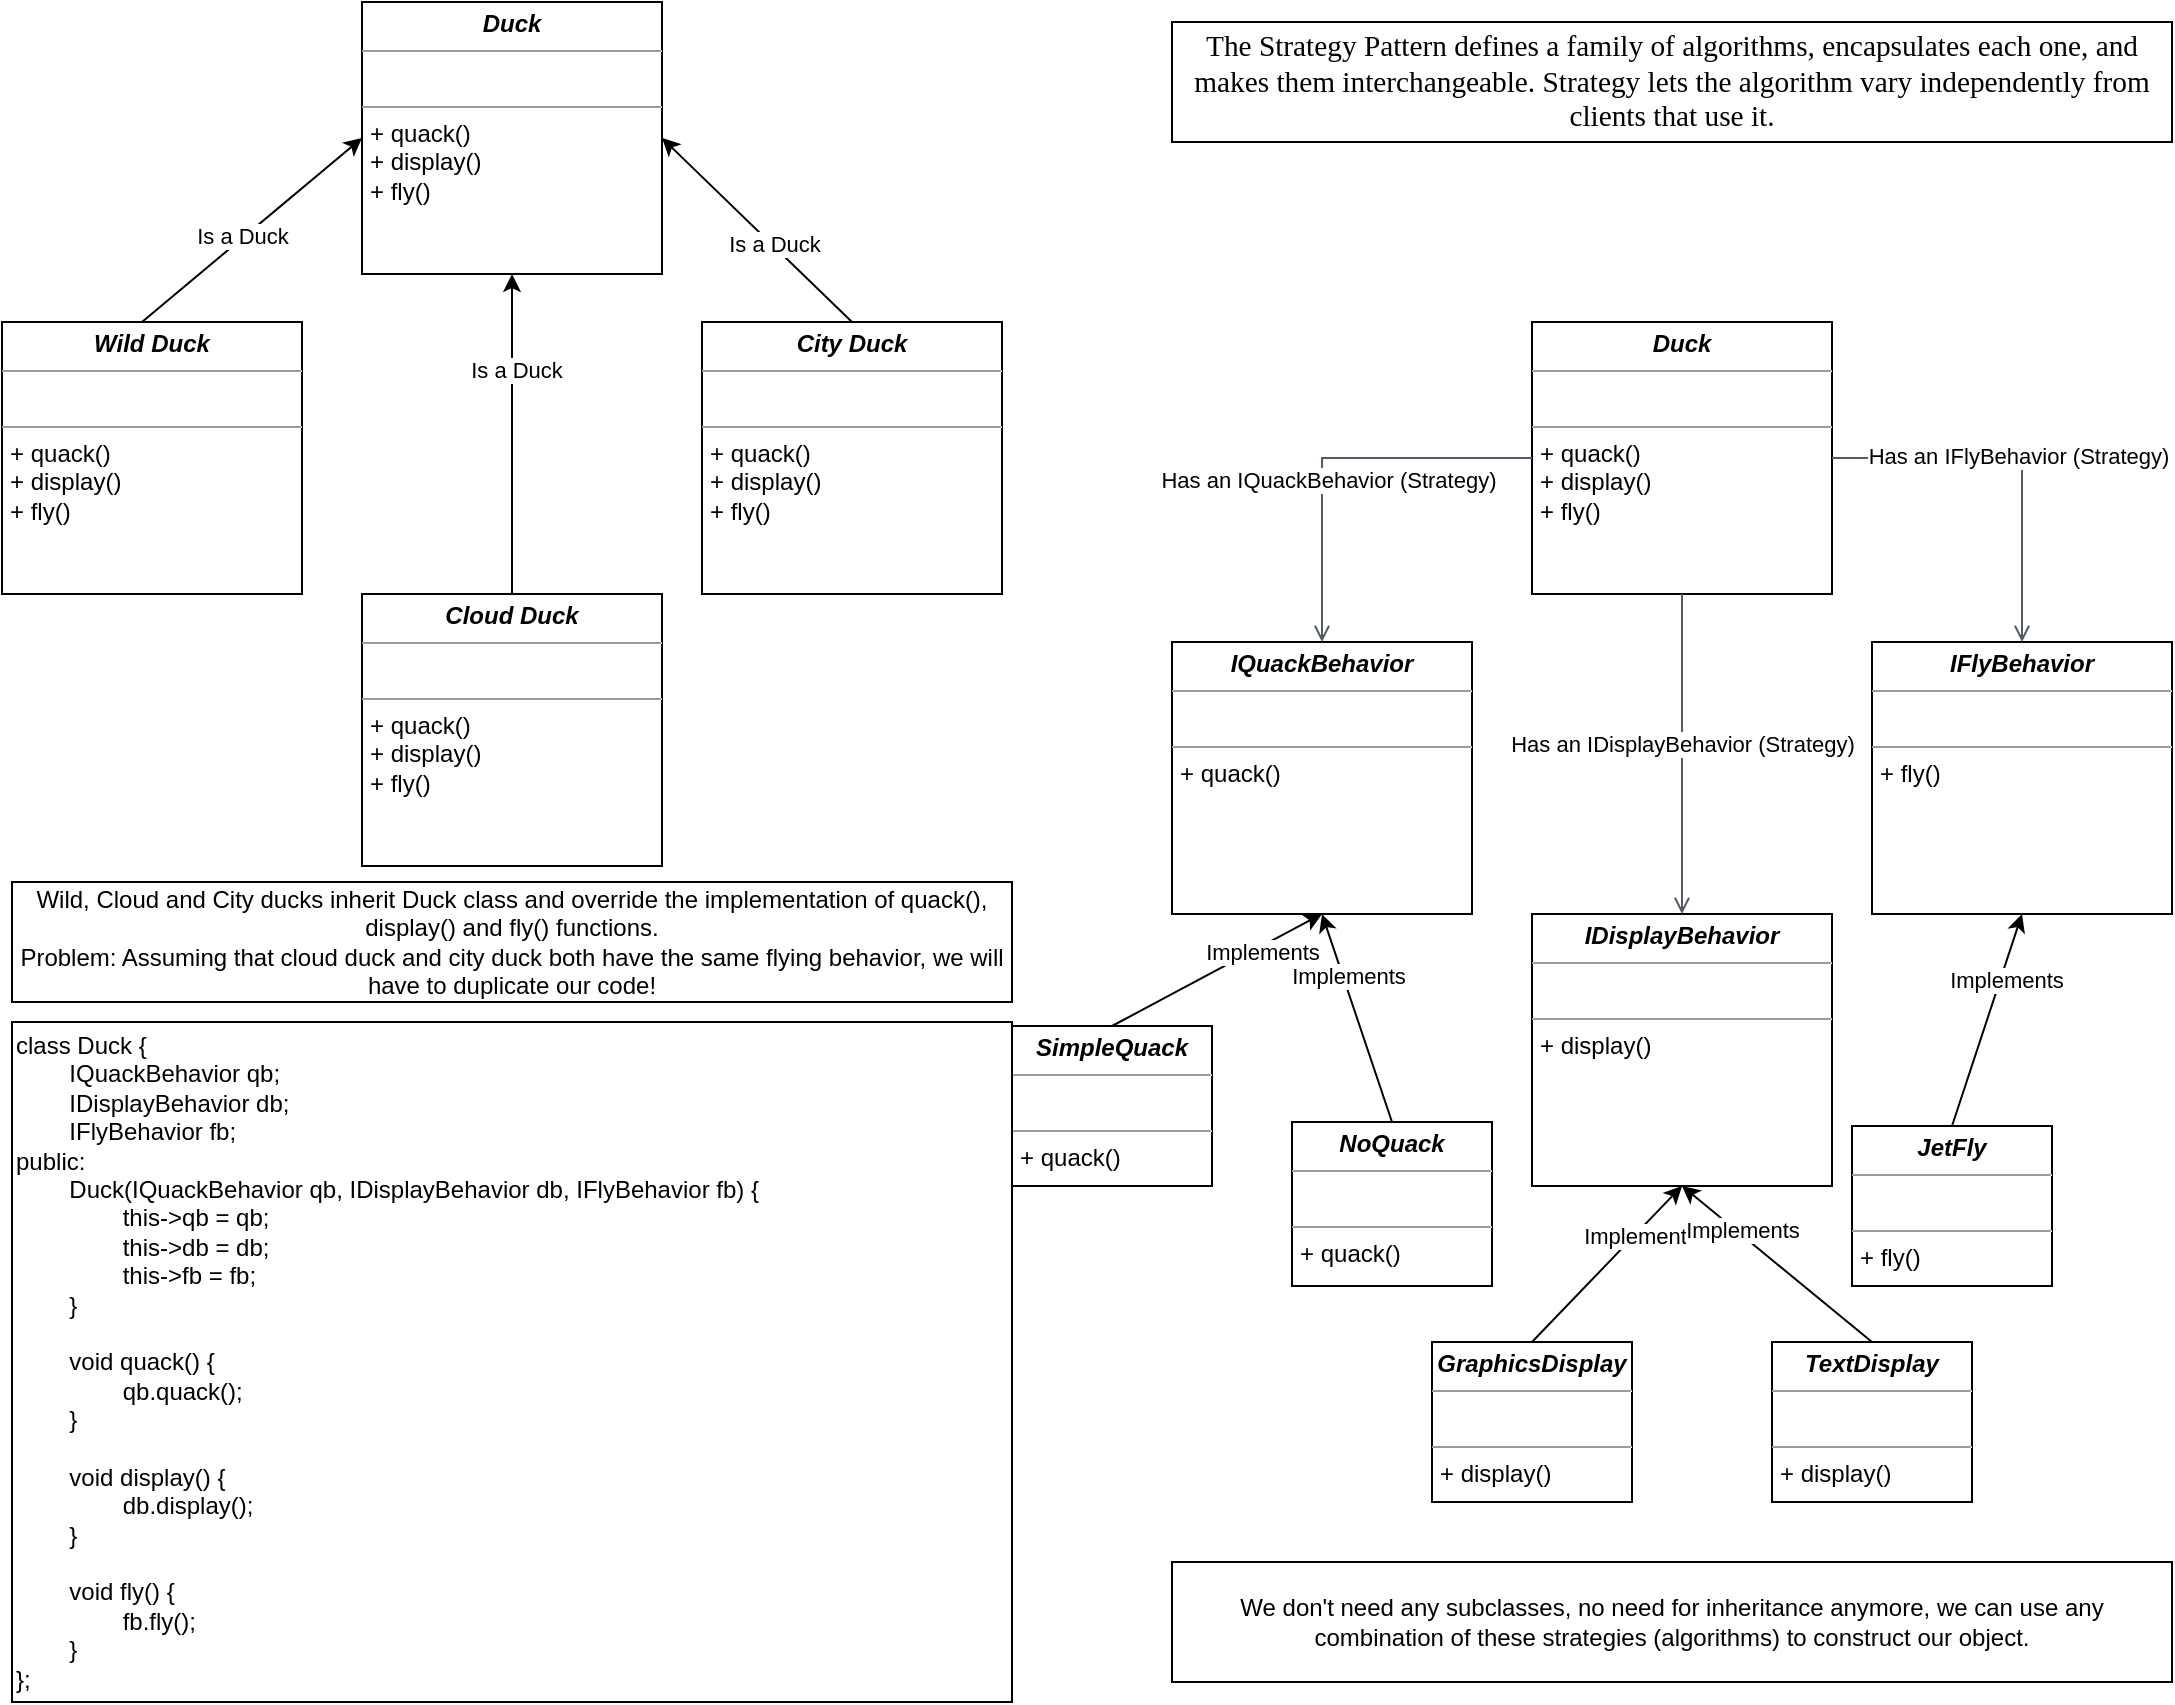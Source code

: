 <mxfile version="18.0.5" type="device"><diagram name="Page-1" id="6133507b-19e7-1e82-6fc7-422aa6c4b21f"><mxGraphModel dx="830" dy="546" grid="1" gridSize="10" guides="1" tooltips="1" connect="1" arrows="1" fold="1" page="1" pageScale="1" pageWidth="1100" pageHeight="850" background="none" math="0" shadow="0"><root><mxCell id="0"/><mxCell id="1" parent="0"/><mxCell id="b94bc138ca980ef-1" value="&lt;p style=&quot;margin:0px;margin-top:4px;text-align:center;&quot;&gt;&lt;i&gt;&lt;b&gt;Duck&lt;/b&gt;&lt;/i&gt;&lt;/p&gt;&lt;hr size=&quot;1&quot;&gt;&lt;p style=&quot;margin:0px;margin-left:4px;&quot;&gt;&lt;br&gt;&lt;/p&gt;&lt;hr size=&quot;1&quot;&gt;&lt;p style=&quot;margin:0px;margin-left:4px;&quot;&gt;+ quack()&lt;/p&gt;&lt;p style=&quot;margin:0px;margin-left:4px;&quot;&gt;+ display()&lt;/p&gt;&lt;p style=&quot;margin:0px;margin-left:4px;&quot;&gt;+ fly()&lt;/p&gt;" style="verticalAlign=top;align=left;overflow=fill;fontSize=12;fontFamily=Helvetica;html=1;rounded=0;shadow=0;comic=0;labelBackgroundColor=none;strokeWidth=1" parent="1" vertex="1"><mxGeometry x="180" width="150" height="136" as="geometry"/></mxCell><mxCell id="KeTgWe-sEjG6Oq6fFaQN-3" value="&lt;p style=&quot;margin:0px;margin-top:4px;text-align:center;&quot;&gt;&lt;i&gt;&lt;b&gt;Wild Duck&lt;/b&gt;&lt;/i&gt;&lt;/p&gt;&lt;hr size=&quot;1&quot;&gt;&lt;p style=&quot;margin:0px;margin-left:4px;&quot;&gt;&lt;br&gt;&lt;/p&gt;&lt;hr size=&quot;1&quot;&gt;&lt;p style=&quot;margin:0px;margin-left:4px;&quot;&gt;+ quack()&lt;/p&gt;&lt;p style=&quot;margin:0px;margin-left:4px;&quot;&gt;+ display()&lt;/p&gt;&lt;p style=&quot;margin:0px;margin-left:4px;&quot;&gt;+ fly()&lt;/p&gt;" style="verticalAlign=top;align=left;overflow=fill;fontSize=12;fontFamily=Helvetica;html=1;rounded=0;shadow=0;comic=0;labelBackgroundColor=none;strokeWidth=1" vertex="1" parent="1"><mxGeometry y="160" width="150" height="136" as="geometry"/></mxCell><mxCell id="KeTgWe-sEjG6Oq6fFaQN-4" value="&lt;p style=&quot;margin:0px;margin-top:4px;text-align:center;&quot;&gt;&lt;i&gt;&lt;b&gt;City Duck&lt;/b&gt;&lt;/i&gt;&lt;/p&gt;&lt;hr size=&quot;1&quot;&gt;&lt;p style=&quot;margin:0px;margin-left:4px;&quot;&gt;&lt;br&gt;&lt;/p&gt;&lt;hr size=&quot;1&quot;&gt;&lt;p style=&quot;margin:0px;margin-left:4px;&quot;&gt;+ quack()&lt;/p&gt;&lt;p style=&quot;margin:0px;margin-left:4px;&quot;&gt;+ display()&lt;/p&gt;&lt;p style=&quot;margin:0px;margin-left:4px;&quot;&gt;+ fly()&lt;/p&gt;" style="verticalAlign=top;align=left;overflow=fill;fontSize=12;fontFamily=Helvetica;html=1;rounded=0;shadow=0;comic=0;labelBackgroundColor=none;strokeWidth=1" vertex="1" parent="1"><mxGeometry x="350" y="160" width="150" height="136" as="geometry"/></mxCell><mxCell id="KeTgWe-sEjG6Oq6fFaQN-6" value="" style="endArrow=classic;html=1;rounded=0;entryX=0;entryY=0.5;entryDx=0;entryDy=0;" edge="1" parent="1" target="b94bc138ca980ef-1"><mxGeometry width="50" height="50" relative="1" as="geometry"><mxPoint x="70" y="160" as="sourcePoint"/><mxPoint x="120" y="110" as="targetPoint"/></mxGeometry></mxCell><mxCell id="KeTgWe-sEjG6Oq6fFaQN-21" value="Is a Duck" style="edgeLabel;html=1;align=center;verticalAlign=middle;resizable=0;points=[];" vertex="1" connectable="0" parent="KeTgWe-sEjG6Oq6fFaQN-6"><mxGeometry x="-0.08" y="1" relative="1" as="geometry"><mxPoint as="offset"/></mxGeometry></mxCell><mxCell id="KeTgWe-sEjG6Oq6fFaQN-7" value="" style="endArrow=classic;html=1;rounded=0;entryX=1;entryY=0.5;entryDx=0;entryDy=0;exitX=0.5;exitY=0;exitDx=0;exitDy=0;" edge="1" parent="1" source="KeTgWe-sEjG6Oq6fFaQN-4" target="b94bc138ca980ef-1"><mxGeometry width="50" height="50" relative="1" as="geometry"><mxPoint x="430" y="160" as="sourcePoint"/><mxPoint x="480" y="110" as="targetPoint"/></mxGeometry></mxCell><mxCell id="KeTgWe-sEjG6Oq6fFaQN-20" value="Is a Duck" style="edgeLabel;html=1;align=center;verticalAlign=middle;resizable=0;points=[];" vertex="1" connectable="0" parent="KeTgWe-sEjG6Oq6fFaQN-7"><mxGeometry x="-0.166" y="-1" relative="1" as="geometry"><mxPoint as="offset"/></mxGeometry></mxCell><mxCell id="KeTgWe-sEjG6Oq6fFaQN-8" value="&lt;p style=&quot;margin:0px;margin-top:4px;text-align:center;&quot;&gt;&lt;i&gt;&lt;b&gt;Cloud Duck&lt;/b&gt;&lt;/i&gt;&lt;/p&gt;&lt;hr size=&quot;1&quot;&gt;&lt;p style=&quot;margin:0px;margin-left:4px;&quot;&gt;&lt;br&gt;&lt;/p&gt;&lt;hr size=&quot;1&quot;&gt;&lt;p style=&quot;margin:0px;margin-left:4px;&quot;&gt;+ quack()&lt;/p&gt;&lt;p style=&quot;margin:0px;margin-left:4px;&quot;&gt;+ display()&lt;/p&gt;&lt;p style=&quot;margin:0px;margin-left:4px;&quot;&gt;+ fly()&lt;/p&gt;" style="verticalAlign=top;align=left;overflow=fill;fontSize=12;fontFamily=Helvetica;html=1;rounded=0;shadow=0;comic=0;labelBackgroundColor=none;strokeWidth=1" vertex="1" parent="1"><mxGeometry x="180" y="296" width="150" height="136" as="geometry"/></mxCell><mxCell id="KeTgWe-sEjG6Oq6fFaQN-9" value="" style="endArrow=classic;html=1;rounded=0;exitX=0.5;exitY=0;exitDx=0;exitDy=0;entryX=0.5;entryY=1;entryDx=0;entryDy=0;" edge="1" parent="1" source="KeTgWe-sEjG6Oq6fFaQN-8" target="b94bc138ca980ef-1"><mxGeometry width="50" height="50" relative="1" as="geometry"><mxPoint x="250" y="240" as="sourcePoint"/><mxPoint x="300" y="190" as="targetPoint"/></mxGeometry></mxCell><mxCell id="KeTgWe-sEjG6Oq6fFaQN-19" value="Is a Duck" style="edgeLabel;html=1;align=center;verticalAlign=middle;resizable=0;points=[];" vertex="1" connectable="0" parent="KeTgWe-sEjG6Oq6fFaQN-9"><mxGeometry x="0.4" y="-2" relative="1" as="geometry"><mxPoint as="offset"/></mxGeometry></mxCell><mxCell id="KeTgWe-sEjG6Oq6fFaQN-10" value="Wild, Cloud and City ducks inherit Duck class and override the implementation of quack(), display() and fly() functions.&lt;br&gt;Problem: Assuming that cloud duck and city duck both have the same flying behavior, we will have to duplicate our code!" style="rounded=0;whiteSpace=wrap;html=1;" vertex="1" parent="1"><mxGeometry x="5" y="440" width="500" height="60" as="geometry"/></mxCell><mxCell id="KeTgWe-sEjG6Oq6fFaQN-11" value="&lt;p style=&quot;margin:0px;margin-top:4px;text-align:center;&quot;&gt;&lt;i&gt;&lt;b&gt;Duck&lt;/b&gt;&lt;/i&gt;&lt;/p&gt;&lt;hr size=&quot;1&quot;&gt;&lt;p style=&quot;margin:0px;margin-left:4px;&quot;&gt;&lt;br&gt;&lt;/p&gt;&lt;hr size=&quot;1&quot;&gt;&lt;p style=&quot;margin:0px;margin-left:4px;&quot;&gt;+ quack()&lt;/p&gt;&lt;p style=&quot;margin:0px;margin-left:4px;&quot;&gt;+ display()&lt;/p&gt;&lt;p style=&quot;margin:0px;margin-left:4px;&quot;&gt;+ fly()&lt;/p&gt;" style="verticalAlign=top;align=left;overflow=fill;fontSize=12;fontFamily=Helvetica;html=1;rounded=0;shadow=0;comic=0;labelBackgroundColor=none;strokeWidth=1" vertex="1" parent="1"><mxGeometry x="765" y="160" width="150" height="136" as="geometry"/></mxCell><mxCell id="KeTgWe-sEjG6Oq6fFaQN-12" value="&lt;p style=&quot;margin:0px;margin-top:4px;text-align:center;&quot;&gt;&lt;i&gt;&lt;b&gt;IQuackBehavior&lt;/b&gt;&lt;/i&gt;&lt;/p&gt;&lt;hr size=&quot;1&quot;&gt;&lt;p style=&quot;margin:0px;margin-left:4px;&quot;&gt;&lt;br&gt;&lt;/p&gt;&lt;hr size=&quot;1&quot;&gt;&lt;p style=&quot;margin:0px;margin-left:4px;&quot;&gt;+ quack()&lt;/p&gt;" style="verticalAlign=top;align=left;overflow=fill;fontSize=12;fontFamily=Helvetica;html=1;rounded=0;shadow=0;comic=0;labelBackgroundColor=none;strokeWidth=1" vertex="1" parent="1"><mxGeometry x="585" y="320" width="150" height="136" as="geometry"/></mxCell><mxCell id="KeTgWe-sEjG6Oq6fFaQN-13" value="&lt;p style=&quot;margin:0px;margin-top:4px;text-align:center;&quot;&gt;&lt;i&gt;&lt;b&gt;IFlyBehavior&lt;/b&gt;&lt;/i&gt;&lt;/p&gt;&lt;hr size=&quot;1&quot;&gt;&lt;p style=&quot;margin:0px;margin-left:4px;&quot;&gt;&lt;br&gt;&lt;/p&gt;&lt;hr size=&quot;1&quot;&gt;&lt;p style=&quot;margin:0px;margin-left:4px;&quot;&gt;+ fly()&lt;br&gt;&lt;/p&gt;" style="verticalAlign=top;align=left;overflow=fill;fontSize=12;fontFamily=Helvetica;html=1;rounded=0;shadow=0;comic=0;labelBackgroundColor=none;strokeWidth=1" vertex="1" parent="1"><mxGeometry x="935" y="320" width="150" height="136" as="geometry"/></mxCell><mxCell id="KeTgWe-sEjG6Oq6fFaQN-16" value="&lt;p style=&quot;margin:0px;margin-top:4px;text-align:center;&quot;&gt;&lt;i&gt;&lt;b&gt;IDisplayBehavior&lt;/b&gt;&lt;/i&gt;&lt;/p&gt;&lt;hr size=&quot;1&quot;&gt;&lt;p style=&quot;margin:0px;margin-left:4px;&quot;&gt;&lt;br&gt;&lt;/p&gt;&lt;hr size=&quot;1&quot;&gt;&lt;p style=&quot;margin:0px;margin-left:4px;&quot;&gt;+ display()&lt;/p&gt;" style="verticalAlign=top;align=left;overflow=fill;fontSize=12;fontFamily=Helvetica;html=1;rounded=0;shadow=0;comic=0;labelBackgroundColor=none;strokeWidth=1" vertex="1" parent="1"><mxGeometry x="765" y="456" width="150" height="136" as="geometry"/></mxCell><mxCell id="KeTgWe-sEjG6Oq6fFaQN-18" value="We don't need any subclasses, no need for inheritance anymore, we can use any combination of these strategies (algorithms) to construct our object." style="rounded=0;whiteSpace=wrap;html=1;" vertex="1" parent="1"><mxGeometry x="585" y="780" width="500" height="60" as="geometry"/></mxCell><mxCell id="KeTgWe-sEjG6Oq6fFaQN-23" value="" style="edgeStyle=orthogonalEdgeStyle;html=1;endArrow=open;elbow=vertical;startArrow=none;endFill=0;strokeColor=#545B64;rounded=0;entryX=0.5;entryY=0;entryDx=0;entryDy=0;exitX=0;exitY=0.5;exitDx=0;exitDy=0;" edge="1" parent="1" source="KeTgWe-sEjG6Oq6fFaQN-11" target="KeTgWe-sEjG6Oq6fFaQN-12"><mxGeometry width="100" relative="1" as="geometry"><mxPoint x="595" y="227.5" as="sourcePoint"/><mxPoint x="695" y="227.5" as="targetPoint"/></mxGeometry></mxCell><mxCell id="KeTgWe-sEjG6Oq6fFaQN-24" value="Has an IQuackBehavior&amp;nbsp;(Strategy)" style="edgeLabel;html=1;align=center;verticalAlign=middle;resizable=0;points=[];" vertex="1" connectable="0" parent="KeTgWe-sEjG6Oq6fFaQN-23"><mxGeometry x="0.178" y="3" relative="1" as="geometry"><mxPoint as="offset"/></mxGeometry></mxCell><mxCell id="KeTgWe-sEjG6Oq6fFaQN-26" value="" style="edgeStyle=orthogonalEdgeStyle;html=1;endArrow=open;elbow=vertical;startArrow=none;endFill=0;strokeColor=#545B64;rounded=0;entryX=0.5;entryY=0;entryDx=0;entryDy=0;" edge="1" parent="1" source="KeTgWe-sEjG6Oq6fFaQN-11" target="KeTgWe-sEjG6Oq6fFaQN-13"><mxGeometry width="100" relative="1" as="geometry"><mxPoint x="815" y="380" as="sourcePoint"/><mxPoint x="915" y="380" as="targetPoint"/></mxGeometry></mxCell><mxCell id="KeTgWe-sEjG6Oq6fFaQN-27" value="Has an IFlyBehavior (Strategy)" style="edgeLabel;html=1;align=center;verticalAlign=middle;resizable=0;points=[];" vertex="1" connectable="0" parent="KeTgWe-sEjG6Oq6fFaQN-26"><mxGeometry x="-0.005" y="1" relative="1" as="geometry"><mxPoint as="offset"/></mxGeometry></mxCell><mxCell id="KeTgWe-sEjG6Oq6fFaQN-28" value="" style="edgeStyle=orthogonalEdgeStyle;html=1;endArrow=open;elbow=vertical;startArrow=none;endFill=0;strokeColor=#545B64;rounded=0;entryX=0.5;entryY=0;entryDx=0;entryDy=0;exitX=0.5;exitY=1;exitDx=0;exitDy=0;" edge="1" parent="1" source="KeTgWe-sEjG6Oq6fFaQN-11" target="KeTgWe-sEjG6Oq6fFaQN-16"><mxGeometry width="100" relative="1" as="geometry"><mxPoint x="815" y="380" as="sourcePoint"/><mxPoint x="915" y="380" as="targetPoint"/></mxGeometry></mxCell><mxCell id="KeTgWe-sEjG6Oq6fFaQN-29" value="Has an IDisplayBehavior&amp;nbsp;(Strategy)" style="edgeLabel;html=1;align=center;verticalAlign=middle;resizable=0;points=[];" vertex="1" connectable="0" parent="KeTgWe-sEjG6Oq6fFaQN-28"><mxGeometry x="-0.062" relative="1" as="geometry"><mxPoint as="offset"/></mxGeometry></mxCell><mxCell id="KeTgWe-sEjG6Oq6fFaQN-30" value="&lt;p style=&quot;margin:0px;margin-top:4px;text-align:center;&quot;&gt;&lt;i&gt;&lt;b&gt;SimpleQuack&lt;/b&gt;&lt;/i&gt;&lt;/p&gt;&lt;hr size=&quot;1&quot;&gt;&lt;p style=&quot;margin:0px;margin-left:4px;&quot;&gt;&lt;br&gt;&lt;/p&gt;&lt;hr size=&quot;1&quot;&gt;&lt;p style=&quot;margin:0px;margin-left:4px;&quot;&gt;+ quack()&lt;/p&gt;" style="verticalAlign=top;align=left;overflow=fill;fontSize=12;fontFamily=Helvetica;html=1;rounded=0;shadow=0;comic=0;labelBackgroundColor=none;strokeWidth=1" vertex="1" parent="1"><mxGeometry x="505" y="512" width="100" height="80" as="geometry"/></mxCell><mxCell id="KeTgWe-sEjG6Oq6fFaQN-31" value="&lt;p style=&quot;margin:0px;margin-top:4px;text-align:center;&quot;&gt;&lt;i&gt;&lt;b&gt;NoQuack&lt;/b&gt;&lt;/i&gt;&lt;/p&gt;&lt;hr size=&quot;1&quot;&gt;&lt;p style=&quot;margin:0px;margin-left:4px;&quot;&gt;&lt;br&gt;&lt;/p&gt;&lt;hr size=&quot;1&quot;&gt;&lt;p style=&quot;margin:0px;margin-left:4px;&quot;&gt;+ quack()&lt;/p&gt;" style="verticalAlign=top;align=left;overflow=fill;fontSize=12;fontFamily=Helvetica;html=1;rounded=0;shadow=0;comic=0;labelBackgroundColor=none;strokeWidth=1" vertex="1" parent="1"><mxGeometry x="645" y="560" width="100" height="82" as="geometry"/></mxCell><mxCell id="KeTgWe-sEjG6Oq6fFaQN-32" value="" style="endArrow=classic;html=1;rounded=0;exitX=0.5;exitY=0;exitDx=0;exitDy=0;entryX=0.5;entryY=1;entryDx=0;entryDy=0;" edge="1" parent="1" source="KeTgWe-sEjG6Oq6fFaQN-30" target="KeTgWe-sEjG6Oq6fFaQN-12"><mxGeometry width="50" height="50" relative="1" as="geometry"><mxPoint x="554.5" y="480" as="sourcePoint"/><mxPoint x="554.5" y="320" as="targetPoint"/></mxGeometry></mxCell><mxCell id="KeTgWe-sEjG6Oq6fFaQN-33" value="Implements" style="edgeLabel;html=1;align=center;verticalAlign=middle;resizable=0;points=[];" vertex="1" connectable="0" parent="KeTgWe-sEjG6Oq6fFaQN-32"><mxGeometry x="0.4" y="-2" relative="1" as="geometry"><mxPoint as="offset"/></mxGeometry></mxCell><mxCell id="KeTgWe-sEjG6Oq6fFaQN-34" value="" style="endArrow=classic;html=1;rounded=0;exitX=0.5;exitY=0;exitDx=0;exitDy=0;entryX=0.5;entryY=1;entryDx=0;entryDy=0;" edge="1" parent="1" source="KeTgWe-sEjG6Oq6fFaQN-31" target="KeTgWe-sEjG6Oq6fFaQN-12"><mxGeometry width="50" height="50" relative="1" as="geometry"><mxPoint x="685" y="550" as="sourcePoint"/><mxPoint x="685" y="390" as="targetPoint"/></mxGeometry></mxCell><mxCell id="KeTgWe-sEjG6Oq6fFaQN-35" value="Implements" style="edgeLabel;html=1;align=center;verticalAlign=middle;resizable=0;points=[];" vertex="1" connectable="0" parent="KeTgWe-sEjG6Oq6fFaQN-34"><mxGeometry x="0.4" y="-2" relative="1" as="geometry"><mxPoint as="offset"/></mxGeometry></mxCell><mxCell id="KeTgWe-sEjG6Oq6fFaQN-37" value="&lt;p style=&quot;margin:0px;margin-top:4px;text-align:center;&quot;&gt;&lt;i&gt;&lt;b&gt;GraphicsDisplay&lt;/b&gt;&lt;/i&gt;&lt;/p&gt;&lt;hr size=&quot;1&quot;&gt;&lt;p style=&quot;margin:0px;margin-left:4px;&quot;&gt;&lt;br&gt;&lt;/p&gt;&lt;hr size=&quot;1&quot;&gt;&lt;p style=&quot;margin:0px;margin-left:4px;&quot;&gt;+ display()&lt;/p&gt;" style="verticalAlign=top;align=left;overflow=fill;fontSize=12;fontFamily=Helvetica;html=1;rounded=0;shadow=0;comic=0;labelBackgroundColor=none;strokeWidth=1" vertex="1" parent="1"><mxGeometry x="715" y="670" width="100" height="80" as="geometry"/></mxCell><mxCell id="KeTgWe-sEjG6Oq6fFaQN-38" value="&lt;p style=&quot;margin:0px;margin-top:4px;text-align:center;&quot;&gt;&lt;i&gt;&lt;b&gt;TextDisplay&lt;/b&gt;&lt;/i&gt;&lt;/p&gt;&lt;hr size=&quot;1&quot;&gt;&lt;p style=&quot;margin:0px;margin-left:4px;&quot;&gt;&lt;br&gt;&lt;/p&gt;&lt;hr size=&quot;1&quot;&gt;&lt;p style=&quot;margin:0px;margin-left:4px;&quot;&gt;+ display()&lt;/p&gt;" style="verticalAlign=top;align=left;overflow=fill;fontSize=12;fontFamily=Helvetica;html=1;rounded=0;shadow=0;comic=0;labelBackgroundColor=none;strokeWidth=1" vertex="1" parent="1"><mxGeometry x="885" y="670" width="100" height="80" as="geometry"/></mxCell><mxCell id="KeTgWe-sEjG6Oq6fFaQN-39" value="" style="endArrow=classic;html=1;rounded=0;exitX=0.5;exitY=0;exitDx=0;exitDy=0;entryX=0.5;entryY=1;entryDx=0;entryDy=0;" edge="1" parent="1" source="KeTgWe-sEjG6Oq6fFaQN-37" target="KeTgWe-sEjG6Oq6fFaQN-16"><mxGeometry width="50" height="50" relative="1" as="geometry"><mxPoint x="765" y="666" as="sourcePoint"/><mxPoint x="870" y="610" as="targetPoint"/></mxGeometry></mxCell><mxCell id="KeTgWe-sEjG6Oq6fFaQN-40" value="Implements" style="edgeLabel;html=1;align=center;verticalAlign=middle;resizable=0;points=[];" vertex="1" connectable="0" parent="KeTgWe-sEjG6Oq6fFaQN-39"><mxGeometry x="0.4" y="-2" relative="1" as="geometry"><mxPoint as="offset"/></mxGeometry></mxCell><mxCell id="KeTgWe-sEjG6Oq6fFaQN-41" value="" style="endArrow=classic;html=1;rounded=0;exitX=0.5;exitY=0;exitDx=0;exitDy=0;entryX=0.5;entryY=1;entryDx=0;entryDy=0;" edge="1" parent="1" source="KeTgWe-sEjG6Oq6fFaQN-38" target="KeTgWe-sEjG6Oq6fFaQN-16"><mxGeometry width="50" height="50" relative="1" as="geometry"><mxPoint x="965" y="628" as="sourcePoint"/><mxPoint x="1040" y="550" as="targetPoint"/></mxGeometry></mxCell><mxCell id="KeTgWe-sEjG6Oq6fFaQN-42" value="Implements" style="edgeLabel;html=1;align=center;verticalAlign=middle;resizable=0;points=[];" vertex="1" connectable="0" parent="KeTgWe-sEjG6Oq6fFaQN-41"><mxGeometry x="0.4" y="-2" relative="1" as="geometry"><mxPoint as="offset"/></mxGeometry></mxCell><mxCell id="KeTgWe-sEjG6Oq6fFaQN-43" value="&lt;p style=&quot;margin:0px;margin-top:4px;text-align:center;&quot;&gt;&lt;i&gt;&lt;b&gt;JetFly&lt;/b&gt;&lt;/i&gt;&lt;/p&gt;&lt;hr size=&quot;1&quot;&gt;&lt;p style=&quot;margin:0px;margin-left:4px;&quot;&gt;&lt;br&gt;&lt;/p&gt;&lt;hr size=&quot;1&quot;&gt;&lt;p style=&quot;margin:0px;margin-left:4px;&quot;&gt;+ fly()&lt;/p&gt;" style="verticalAlign=top;align=left;overflow=fill;fontSize=12;fontFamily=Helvetica;html=1;rounded=0;shadow=0;comic=0;labelBackgroundColor=none;strokeWidth=1" vertex="1" parent="1"><mxGeometry x="925" y="562" width="100" height="80" as="geometry"/></mxCell><mxCell id="KeTgWe-sEjG6Oq6fFaQN-44" value="" style="endArrow=classic;html=1;rounded=0;exitX=0.5;exitY=0;exitDx=0;exitDy=0;entryX=0.5;entryY=1;entryDx=0;entryDy=0;" edge="1" parent="1" source="KeTgWe-sEjG6Oq6fFaQN-43" target="KeTgWe-sEjG6Oq6fFaQN-13"><mxGeometry width="50" height="50" relative="1" as="geometry"><mxPoint x="972.5" y="548" as="sourcePoint"/><mxPoint x="1047.5" y="470" as="targetPoint"/></mxGeometry></mxCell><mxCell id="KeTgWe-sEjG6Oq6fFaQN-45" value="Implements" style="edgeLabel;html=1;align=center;verticalAlign=middle;resizable=0;points=[];" vertex="1" connectable="0" parent="KeTgWe-sEjG6Oq6fFaQN-44"><mxGeometry x="0.4" y="-2" relative="1" as="geometry"><mxPoint as="offset"/></mxGeometry></mxCell><mxCell id="KeTgWe-sEjG6Oq6fFaQN-46" value="&lt;div style=&quot;&quot;&gt;&lt;div style=&quot;&quot;&gt;class Duck {&lt;/div&gt;&lt;div style=&quot;&quot;&gt;&lt;span style=&quot;white-space: pre;&quot;&gt;&#9;IQuackBehavior qb;&lt;/span&gt;&lt;br&gt;&lt;/div&gt;&lt;div style=&quot;&quot;&gt;&lt;span style=&quot;white-space: pre;&quot;&gt;&#9;IDisplayBehavior db;&lt;/span&gt;&lt;br&gt;&lt;/div&gt;&lt;div style=&quot;&quot;&gt;&lt;span style=&quot;white-space: pre;&quot;&gt;&lt;span style=&quot;white-space: pre;&quot;&gt;&#9;IFlyBehavior fb;&lt;/span&gt;&lt;br&gt;&lt;/span&gt;&lt;/div&gt;&lt;div style=&quot;&quot;&gt;&lt;span style=&quot;white-space: pre;&quot;&gt;&lt;span style=&quot;white-space: pre;&quot;&gt;public:&lt;/span&gt;&lt;/span&gt;&lt;/div&gt;&lt;div style=&quot;&quot;&gt;&lt;span style=&quot;white-space: pre;&quot;&gt;&lt;span style=&quot;white-space: pre;&quot;&gt;&lt;span style=&quot;white-space: pre;&quot;&gt;&#9;Duck(IQuackBehavior qb, IDisplayBehavior db, IFlyBehavior fb) {&lt;/span&gt;&lt;br&gt;&lt;/span&gt;&lt;/span&gt;&lt;/div&gt;&lt;div style=&quot;&quot;&gt;&lt;span style=&quot;white-space: pre;&quot;&gt;&lt;span style=&quot;white-space: pre;&quot;&gt;&lt;span style=&quot;white-space: pre;&quot;&gt;&lt;span style=&quot;white-space: pre;&quot;&gt;&#9;&lt;span style=&quot;white-space: pre;&quot;&gt;&#9;this-&amp;gt;qb = qb;&lt;/span&gt;&lt;/span&gt;&lt;br&gt;&lt;/span&gt;&lt;/span&gt;&lt;/span&gt;&lt;/div&gt;&lt;div style=&quot;&quot;&gt;&lt;span style=&quot;white-space: pre;&quot;&gt;&lt;span style=&quot;white-space: pre;&quot;&gt;&lt;span style=&quot;white-space: pre;&quot;&gt;&lt;span style=&quot;white-space: pre;&quot;&gt;&lt;span style=&quot;white-space: pre;&quot;&gt;&lt;span style=&quot;white-space: pre;&quot;&gt;&#9;&lt;span style=&quot;white-space: pre;&quot;&gt;&#9;this-&amp;gt;db = db;&lt;/span&gt;&lt;/span&gt;&lt;br&gt;&lt;/span&gt;&lt;/span&gt;&lt;/span&gt;&lt;/span&gt;&lt;/span&gt;&lt;/div&gt;&lt;div style=&quot;&quot;&gt;&lt;span style=&quot;white-space: pre;&quot;&gt;&lt;span style=&quot;white-space: pre;&quot;&gt;&lt;span style=&quot;white-space: pre;&quot;&gt;&lt;span style=&quot;white-space: pre;&quot;&gt;&lt;span style=&quot;white-space: pre;&quot;&gt;&lt;span style=&quot;white-space: pre;&quot;&gt;&lt;span style=&quot;white-space: pre;&quot;&gt;&lt;span style=&quot;white-space: pre;&quot;&gt;&#9;&lt;span style=&quot;white-space: pre;&quot;&gt;&#9;this-&amp;gt;fb = fb;&lt;/span&gt;&lt;/span&gt;&lt;br&gt;&lt;/span&gt;&lt;/span&gt;&lt;/span&gt;&lt;/span&gt;&lt;/span&gt;&lt;/span&gt;&lt;/span&gt;&lt;/div&gt;&lt;div style=&quot;&quot;&gt;&lt;span style=&quot;white-space: pre;&quot;&gt;&lt;span style=&quot;white-space: pre;&quot;&gt;&lt;span style=&quot;white-space: pre;&quot;&gt;&lt;span style=&quot;white-space: pre;&quot;&gt;&#9;}&lt;/span&gt;&lt;br&gt;&lt;/span&gt;&lt;/span&gt;&lt;/span&gt;&lt;/div&gt;&lt;div style=&quot;&quot;&gt;&lt;span style=&quot;white-space: pre;&quot;&gt;&lt;span style=&quot;white-space: pre;&quot;&gt;&lt;span style=&quot;white-space: pre;&quot;&gt;&lt;span style=&quot;white-space: pre;&quot;&gt;&lt;br&gt;&lt;/span&gt;&lt;/span&gt;&lt;/span&gt;&lt;/span&gt;&lt;/div&gt;&lt;div style=&quot;&quot;&gt;&lt;span style=&quot;white-space: pre;&quot;&gt;&#9;void quack() {&lt;/span&gt;&lt;br&gt;&lt;/div&gt;&lt;div style=&quot;&quot;&gt;&lt;span style=&quot;white-space: pre;&quot;&gt;&lt;span style=&quot;white-space: pre;&quot;&gt;&#9;&lt;span style=&quot;white-space: pre;&quot;&gt;&#9;qb.quack();&lt;/span&gt;&lt;/span&gt;&lt;br&gt;&lt;/span&gt;&lt;/div&gt;&lt;div style=&quot;&quot;&gt;&lt;span style=&quot;white-space: pre;&quot;&gt;&lt;span style=&quot;white-space: pre;&quot;&gt;&#9;}&lt;/span&gt;&lt;br&gt;&lt;/span&gt;&lt;/div&gt;&lt;div style=&quot;&quot;&gt;&lt;span style=&quot;white-space: pre;&quot;&gt;&lt;span style=&quot;white-space: pre;&quot;&gt;&lt;br&gt;&lt;/span&gt;&lt;/span&gt;&lt;/div&gt;&lt;div style=&quot;&quot;&gt;&lt;span style=&quot;white-space: pre;&quot;&gt;&lt;span style=&quot;white-space: pre;&quot;&gt;&lt;span style=&quot;white-space: pre;&quot;&gt;&#9;void display() {&lt;/span&gt;&lt;br&gt;&lt;/span&gt;&lt;/span&gt;&lt;/div&gt;&lt;div style=&quot;&quot;&gt;&lt;span style=&quot;white-space: pre;&quot;&gt;&lt;span style=&quot;white-space: pre;&quot;&gt;&lt;span style=&quot;white-space: pre;&quot;&gt;&lt;span style=&quot;white-space: pre;&quot;&gt;&#9;&lt;span style=&quot;white-space: pre;&quot;&gt;&#9;db.display();&lt;/span&gt;&lt;/span&gt;&lt;br&gt;&lt;/span&gt;&lt;/span&gt;&lt;/span&gt;&lt;/div&gt;&lt;div style=&quot;&quot;&gt;&lt;span style=&quot;white-space: pre;&quot;&gt;&lt;span style=&quot;white-space: pre;&quot;&gt;&lt;span style=&quot;white-space: pre;&quot;&gt;&lt;span style=&quot;white-space: pre;&quot;&gt;&#9;}&lt;/span&gt;&lt;br&gt;&lt;/span&gt;&lt;/span&gt;&lt;/span&gt;&lt;/div&gt;&lt;div style=&quot;&quot;&gt;&lt;span style=&quot;white-space: pre;&quot;&gt;&lt;span style=&quot;white-space: pre;&quot;&gt;&lt;br&gt;&lt;/span&gt;&lt;/span&gt;&lt;/div&gt;&lt;div style=&quot;&quot;&gt;&lt;span style=&quot;white-space: pre;&quot;&gt;&#9;void fly() {&lt;/span&gt;&lt;/div&gt;&lt;div style=&quot;&quot;&gt;&lt;span style=&quot;white-space: pre;&quot;&gt;&lt;span style=&quot;white-space: pre;&quot;&gt;&lt;span style=&quot;white-space: pre;&quot;&gt;&lt;span style=&quot;white-space: pre;&quot;&gt;&lt;span style=&quot;white-space: pre;&quot;&gt;&lt;span style=&quot;white-space: pre;&quot;&gt;&#9;&lt;span style=&quot;white-space: pre;&quot;&gt;&#9;fb.fly();&lt;/span&gt;&lt;/span&gt;&lt;br&gt;&lt;/span&gt;&lt;/span&gt;&lt;/span&gt;&lt;/span&gt;&lt;/span&gt;&lt;/div&gt;&lt;div style=&quot;&quot;&gt;&lt;span style=&quot;white-space: pre;&quot;&gt;&lt;span style=&quot;white-space: pre;&quot;&gt;&lt;span style=&quot;white-space: pre;&quot;&gt;&lt;span style=&quot;white-space: pre;&quot;&gt;&lt;span style=&quot;white-space: pre;&quot;&gt;&lt;span style=&quot;white-space: pre;&quot;&gt;&#9;}&lt;/span&gt;&lt;/span&gt;&lt;/span&gt;&lt;/span&gt;&lt;/span&gt;&lt;/span&gt;&lt;/div&gt;&lt;div style=&quot;&quot;&gt;};&lt;/div&gt;&lt;/div&gt;" style="rounded=0;whiteSpace=wrap;html=1;align=left;" vertex="1" parent="1"><mxGeometry x="5" y="510" width="500" height="340" as="geometry"/></mxCell><mxCell id="KeTgWe-sEjG6Oq6fFaQN-48" value="&lt;span style=&quot;font-family: Calibri; font-size: 11pt; text-align: start;&quot;&gt;The Strategy Pattern defines a family of algorithms, encapsulates each one, and makes them interchangeable. Strategy lets the algorithm vary independently from clients that use it.&lt;/span&gt;" style="rounded=0;whiteSpace=wrap;html=1;" vertex="1" parent="1"><mxGeometry x="585" y="10" width="500" height="60" as="geometry"/></mxCell></root></mxGraphModel></diagram></mxfile>